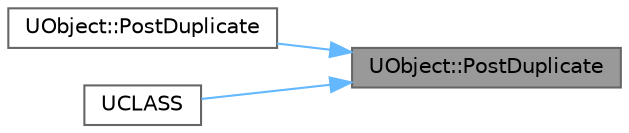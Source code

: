 digraph "UObject::PostDuplicate"
{
 // INTERACTIVE_SVG=YES
 // LATEX_PDF_SIZE
  bgcolor="transparent";
  edge [fontname=Helvetica,fontsize=10,labelfontname=Helvetica,labelfontsize=10];
  node [fontname=Helvetica,fontsize=10,shape=box,height=0.2,width=0.4];
  rankdir="RL";
  Node1 [id="Node000001",label="UObject::PostDuplicate",height=0.2,width=0.4,color="gray40", fillcolor="grey60", style="filled", fontcolor="black",tooltip="Called after duplication & serialization and before PostLoad."];
  Node1 -> Node2 [id="edge1_Node000001_Node000002",dir="back",color="steelblue1",style="solid",tooltip=" "];
  Node2 [id="Node000002",label="UObject::PostDuplicate",height=0.2,width=0.4,color="grey40", fillcolor="white", style="filled",URL="$df/def/classUObject.html#a862d0f5c3d0416f77bf2787dddb236bc",tooltip=" "];
  Node1 -> Node3 [id="edge2_Node000001_Node000003",dir="back",color="steelblue1",style="solid",tooltip=" "];
  Node3 [id="Node000003",label="UCLASS",height=0.2,width=0.4,color="grey40", fillcolor="white", style="filled",URL="$de/d1e/WorldPartition_8h.html#a423673fc0112544852d21aa5fa46cd19",tooltip=" "];
}

